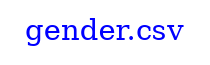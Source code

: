 digraph n0 {
fontcolor="blue"
remincross="true"
label="gender.csv"
subgraph cluster {
label="model"
}
}
